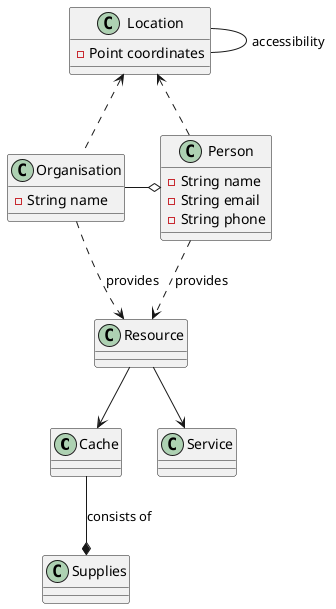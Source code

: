 @startuml

Class Cache {
}

Class Location {
   -Point coordinates
}

Class Organisation {
   -String name
}

Class Person {
   -String name
   -String email
   -String phone
}

Class Resource {
}

Class Service {
}

Class Supplies {
}


Cache --* Supplies : consists of

Location -- Location : accessibility

Organisation ..> Resource : provides
Person       ..> Resource : provides

Resource --> Cache
Resource --> Service

Organisation -o Person

Location <.. Organisation
Location <.. Person

@enduml
